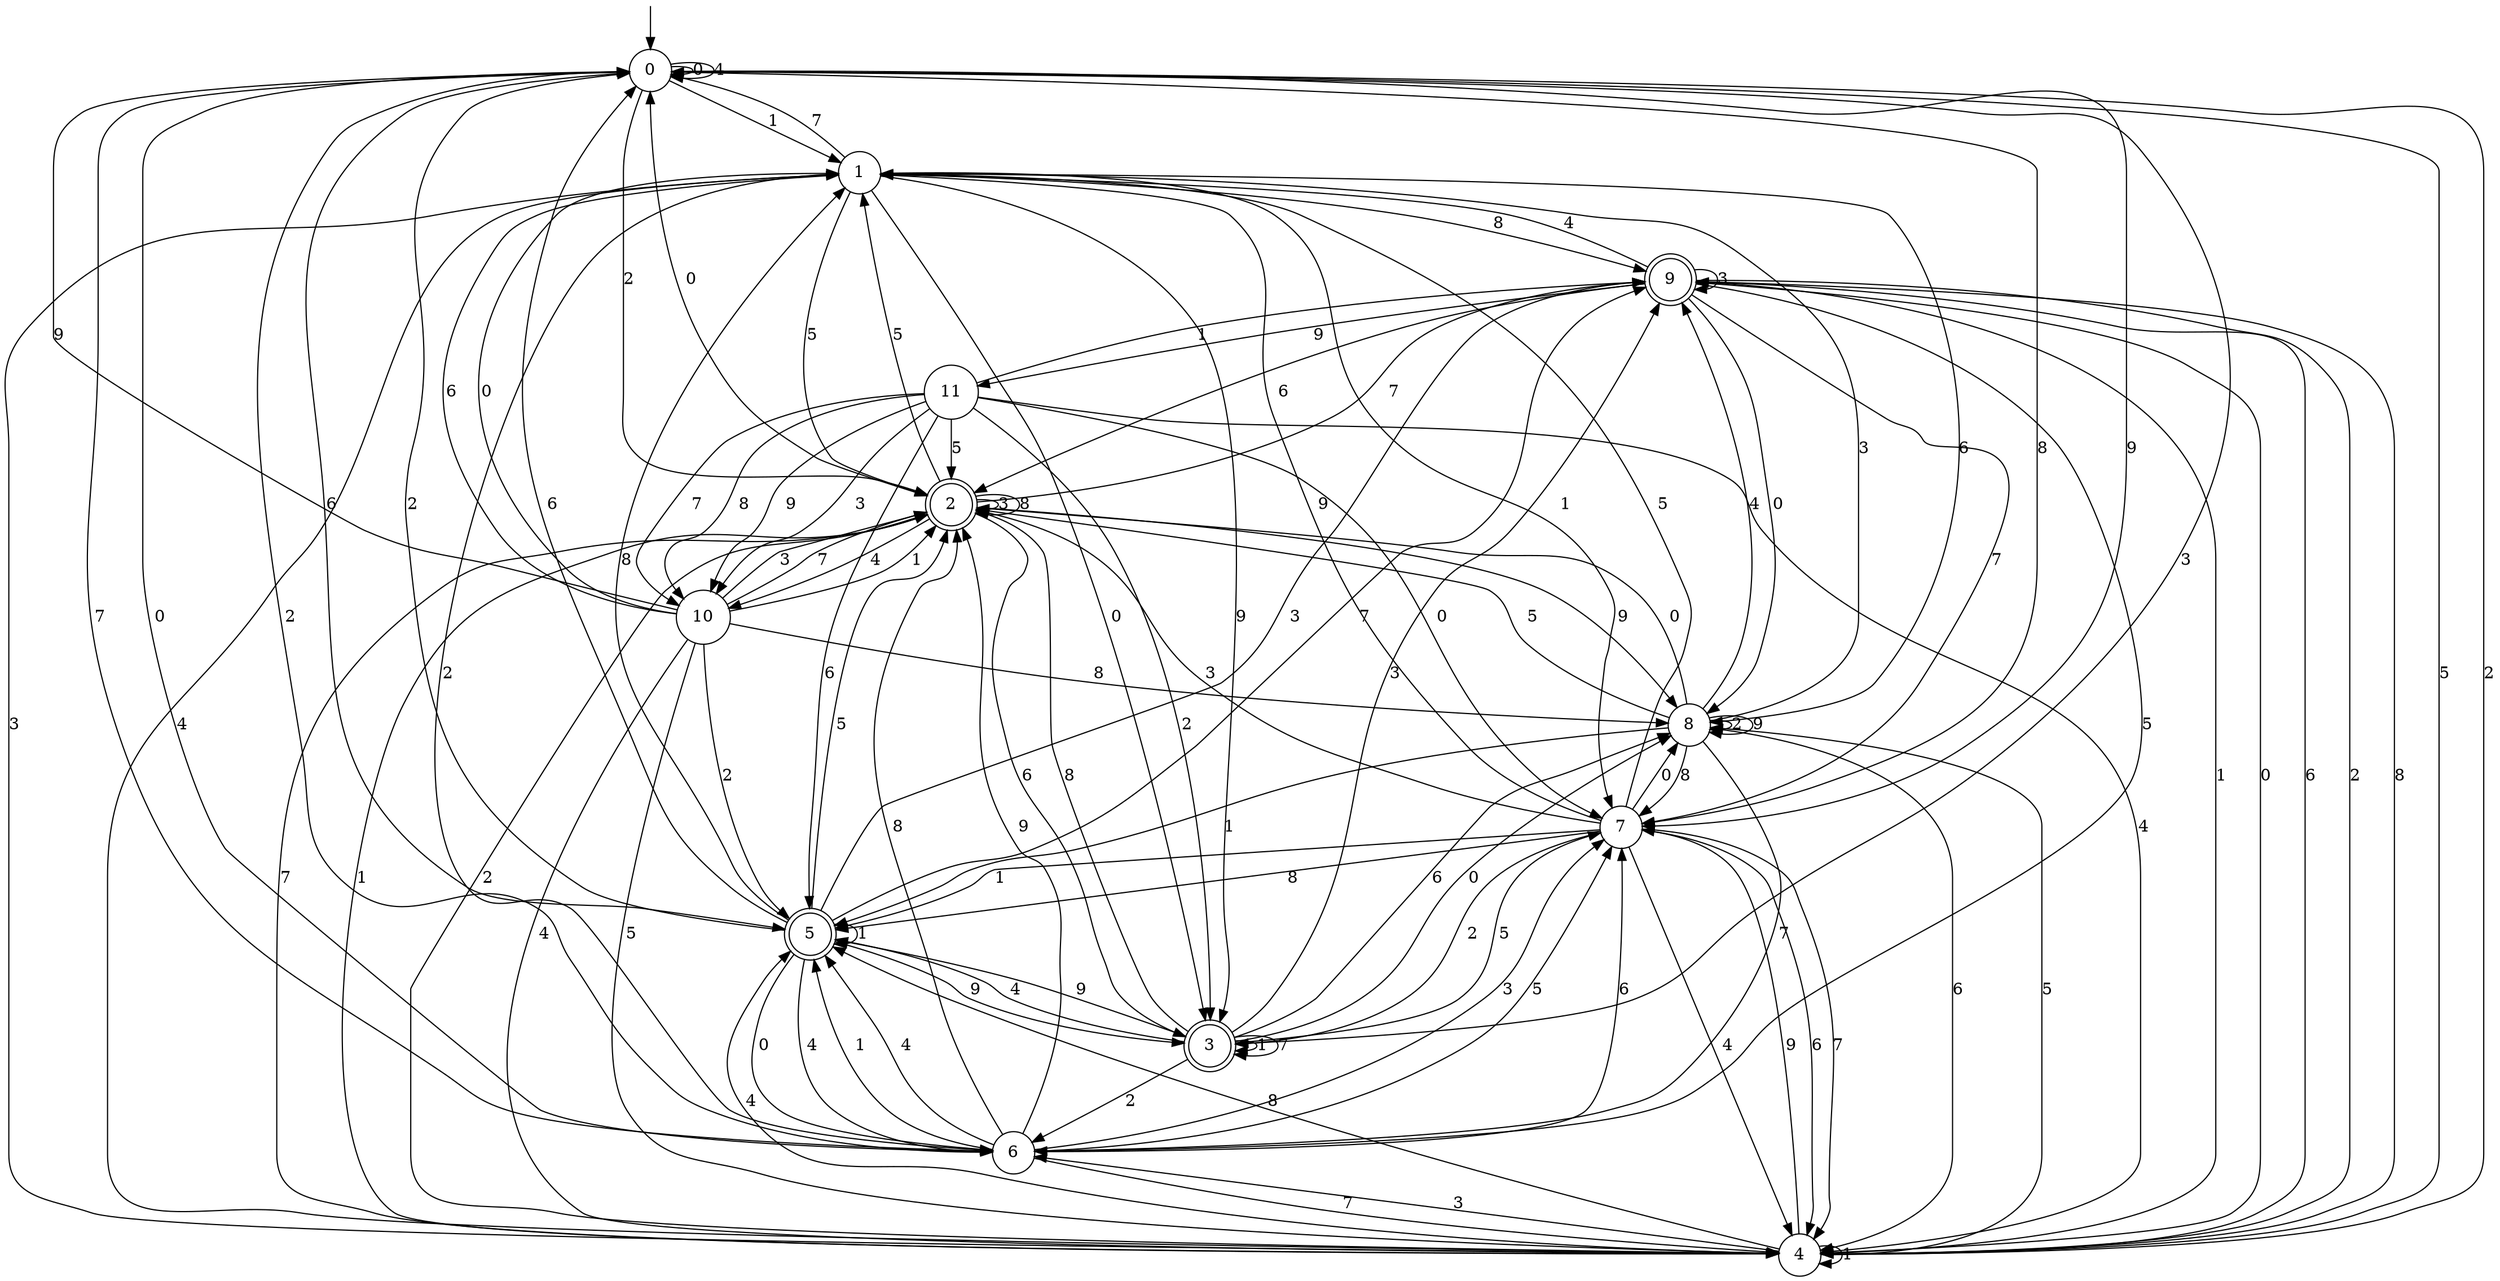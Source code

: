 digraph g {

	s0 [shape="circle" label="0"];
	s1 [shape="circle" label="1"];
	s2 [shape="doublecircle" label="2"];
	s3 [shape="doublecircle" label="3"];
	s4 [shape="circle" label="4"];
	s5 [shape="doublecircle" label="5"];
	s6 [shape="circle" label="6"];
	s7 [shape="circle" label="7"];
	s8 [shape="circle" label="8"];
	s9 [shape="doublecircle" label="9"];
	s10 [shape="circle" label="10"];
	s11 [shape="circle" label="11"];
	s0 -> s0 [label="0"];
	s0 -> s1 [label="1"];
	s0 -> s2 [label="2"];
	s0 -> s3 [label="3"];
	s0 -> s0 [label="4"];
	s0 -> s4 [label="5"];
	s0 -> s5 [label="6"];
	s0 -> s6 [label="7"];
	s0 -> s7 [label="8"];
	s0 -> s7 [label="9"];
	s1 -> s3 [label="0"];
	s1 -> s7 [label="1"];
	s1 -> s6 [label="2"];
	s1 -> s4 [label="3"];
	s1 -> s4 [label="4"];
	s1 -> s2 [label="5"];
	s1 -> s8 [label="6"];
	s1 -> s0 [label="7"];
	s1 -> s9 [label="8"];
	s1 -> s3 [label="9"];
	s2 -> s0 [label="0"];
	s2 -> s4 [label="1"];
	s2 -> s4 [label="2"];
	s2 -> s2 [label="3"];
	s2 -> s10 [label="4"];
	s2 -> s1 [label="5"];
	s2 -> s3 [label="6"];
	s2 -> s9 [label="7"];
	s2 -> s2 [label="8"];
	s2 -> s8 [label="9"];
	s3 -> s8 [label="0"];
	s3 -> s3 [label="1"];
	s3 -> s6 [label="2"];
	s3 -> s9 [label="3"];
	s3 -> s5 [label="4"];
	s3 -> s7 [label="5"];
	s3 -> s8 [label="6"];
	s3 -> s3 [label="7"];
	s3 -> s2 [label="8"];
	s3 -> s5 [label="9"];
	s4 -> s9 [label="0"];
	s4 -> s4 [label="1"];
	s4 -> s0 [label="2"];
	s4 -> s6 [label="3"];
	s4 -> s5 [label="4"];
	s4 -> s8 [label="5"];
	s4 -> s9 [label="6"];
	s4 -> s2 [label="7"];
	s4 -> s5 [label="8"];
	s4 -> s7 [label="9"];
	s5 -> s6 [label="0"];
	s5 -> s5 [label="1"];
	s5 -> s0 [label="2"];
	s5 -> s9 [label="3"];
	s5 -> s6 [label="4"];
	s5 -> s2 [label="5"];
	s5 -> s0 [label="6"];
	s5 -> s9 [label="7"];
	s5 -> s1 [label="8"];
	s5 -> s3 [label="9"];
	s6 -> s0 [label="0"];
	s6 -> s5 [label="1"];
	s6 -> s0 [label="2"];
	s6 -> s7 [label="3"];
	s6 -> s5 [label="4"];
	s6 -> s7 [label="5"];
	s6 -> s7 [label="6"];
	s6 -> s4 [label="7"];
	s6 -> s2 [label="8"];
	s6 -> s2 [label="9"];
	s7 -> s8 [label="0"];
	s7 -> s5 [label="1"];
	s7 -> s3 [label="2"];
	s7 -> s2 [label="3"];
	s7 -> s4 [label="4"];
	s7 -> s1 [label="5"];
	s7 -> s4 [label="6"];
	s7 -> s4 [label="7"];
	s7 -> s5 [label="8"];
	s7 -> s1 [label="9"];
	s8 -> s2 [label="0"];
	s8 -> s5 [label="1"];
	s8 -> s8 [label="2"];
	s8 -> s1 [label="3"];
	s8 -> s9 [label="4"];
	s8 -> s2 [label="5"];
	s8 -> s4 [label="6"];
	s8 -> s6 [label="7"];
	s8 -> s7 [label="8"];
	s8 -> s8 [label="9"];
	s9 -> s8 [label="0"];
	s9 -> s4 [label="1"];
	s9 -> s4 [label="2"];
	s9 -> s9 [label="3"];
	s9 -> s1 [label="4"];
	s9 -> s6 [label="5"];
	s9 -> s2 [label="6"];
	s9 -> s7 [label="7"];
	s9 -> s4 [label="8"];
	s9 -> s11 [label="9"];
	s10 -> s1 [label="0"];
	s10 -> s2 [label="1"];
	s10 -> s5 [label="2"];
	s10 -> s2 [label="3"];
	s10 -> s4 [label="4"];
	s10 -> s4 [label="5"];
	s10 -> s1 [label="6"];
	s10 -> s2 [label="7"];
	s10 -> s8 [label="8"];
	s10 -> s0 [label="9"];
	s11 -> s7 [label="0"];
	s11 -> s9 [label="1"];
	s11 -> s3 [label="2"];
	s11 -> s10 [label="3"];
	s11 -> s4 [label="4"];
	s11 -> s2 [label="5"];
	s11 -> s5 [label="6"];
	s11 -> s10 [label="7"];
	s11 -> s10 [label="8"];
	s11 -> s10 [label="9"];

__start0 [label="" shape="none" width="0" height="0"];
__start0 -> s0;

}
